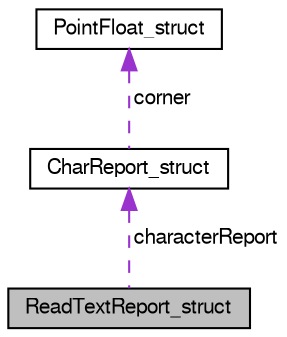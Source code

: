 digraph "ReadTextReport_struct"
{
  bgcolor="transparent";
  edge [fontname="FreeSans",fontsize="10",labelfontname="FreeSans",labelfontsize="10"];
  node [fontname="FreeSans",fontsize="10",shape=record];
  Node1 [label="ReadTextReport_struct",height=0.2,width=0.4,color="black", fillcolor="grey75", style="filled" fontcolor="black"];
  Node2 -> Node1 [dir="back",color="darkorchid3",fontsize="10",style="dashed",label=" characterReport" ,fontname="FreeSans"];
  Node2 [label="CharReport_struct",height=0.2,width=0.4,color="black",URL="$struct_char_report__struct.html"];
  Node3 -> Node2 [dir="back",color="darkorchid3",fontsize="10",style="dashed",label=" corner" ,fontname="FreeSans"];
  Node3 [label="PointFloat_struct",height=0.2,width=0.4,color="black",URL="$struct_point_float__struct.html"];
}
